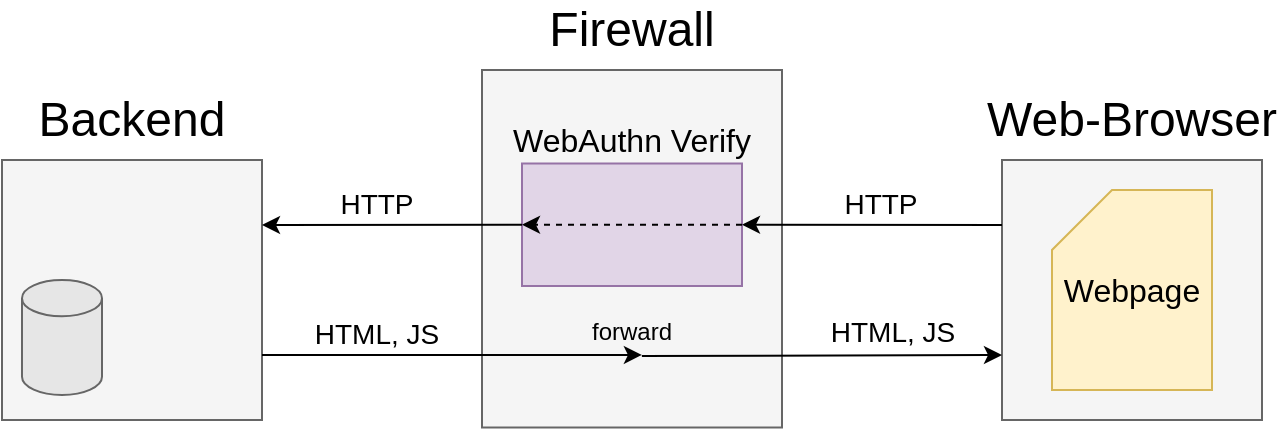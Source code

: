 <mxfile version="14.6.13" type="device"><diagram id="dSwkEufMS6fdJoP9ot1j" name="Page-1"><mxGraphModel dx="2422" dy="721" grid="1" gridSize="10" guides="1" tooltips="1" connect="1" arrows="1" fold="1" page="0" pageScale="1" pageWidth="850" pageHeight="1100" math="0" shadow="0"><root><mxCell id="0"/><mxCell id="1" parent="0"/><mxCell id="IAGDLMVb9hDo5Bd6or7n-8" value="" style="rounded=0;whiteSpace=wrap;html=1;fillColor=#f5f5f5;strokeColor=#666666;fontColor=#333333;" parent="1" vertex="1"><mxGeometry x="-340" y="485" width="130" height="130" as="geometry"/></mxCell><mxCell id="IAGDLMVb9hDo5Bd6or7n-9" value="&lt;font style=&quot;font-size: 24px&quot;&gt;Backend&lt;/font&gt;" style="text;html=1;strokeColor=none;fillColor=none;align=center;verticalAlign=middle;whiteSpace=wrap;rounded=0;" parent="1" vertex="1"><mxGeometry x="-340" y="455" width="130" height="20" as="geometry"/></mxCell><mxCell id="IAGDLMVb9hDo5Bd6or7n-10" value="" style="shape=cylinder3;whiteSpace=wrap;html=1;boundedLbl=1;backgroundOutline=1;size=9.069;strokeColor=#666666;fontColor=#333333;fillColor=#E6E6E6;" parent="1" vertex="1"><mxGeometry x="-330" y="545" width="40" height="57.5" as="geometry"/></mxCell><mxCell id="IAGDLMVb9hDo5Bd6or7n-11" value="" style="rounded=0;whiteSpace=wrap;html=1;fillColor=#f5f5f5;strokeColor=#666666;fontColor=#333333;" parent="1" vertex="1"><mxGeometry x="160" y="485" width="130" height="130" as="geometry"/></mxCell><mxCell id="IAGDLMVb9hDo5Bd6or7n-12" value="&lt;font style=&quot;font-size: 24px&quot;&gt;Web-Browser&lt;/font&gt;" style="text;html=1;strokeColor=none;fillColor=none;align=center;verticalAlign=middle;whiteSpace=wrap;rounded=0;" parent="1" vertex="1"><mxGeometry x="150" y="455" width="150" height="20" as="geometry"/></mxCell><mxCell id="IAGDLMVb9hDo5Bd6or7n-15" value="" style="rounded=0;whiteSpace=wrap;html=1;fillColor=#f5f5f5;strokeColor=#666666;fontColor=#333333;" parent="1" vertex="1"><mxGeometry x="-100" y="440" width="150" height="178.75" as="geometry"/></mxCell><mxCell id="IAGDLMVb9hDo5Bd6or7n-16" value="&lt;font style=&quot;font-size: 24px&quot;&gt;Firewall&lt;/font&gt;" style="text;html=1;strokeColor=none;fillColor=none;align=center;verticalAlign=middle;whiteSpace=wrap;rounded=0;" parent="1" vertex="1"><mxGeometry x="-100" y="410" width="150" height="20" as="geometry"/></mxCell><mxCell id="IAGDLMVb9hDo5Bd6or7n-17" value="" style="rounded=0;whiteSpace=wrap;html=1;fillColor=#e1d5e7;strokeColor=#9673a6;" parent="1" vertex="1"><mxGeometry x="-80" y="486.75" width="110" height="61.25" as="geometry"/></mxCell><mxCell id="IAGDLMVb9hDo5Bd6or7n-18" value="&lt;font style=&quot;font-size: 16px&quot;&gt;WebAuthn &lt;font style=&quot;font-size: 16px&quot;&gt;Verify&lt;/font&gt;&lt;/font&gt;" style="text;html=1;strokeColor=none;fillColor=none;align=center;verticalAlign=middle;whiteSpace=wrap;rounded=0;" parent="1" vertex="1"><mxGeometry x="-100" y="465" width="150" height="20" as="geometry"/></mxCell><mxCell id="IAGDLMVb9hDo5Bd6or7n-19" value="" style="endArrow=classic;html=1;exitX=0;exitY=0.25;exitDx=0;exitDy=0;entryX=1;entryY=0.5;entryDx=0;entryDy=0;" parent="1" source="IAGDLMVb9hDo5Bd6or7n-11" target="IAGDLMVb9hDo5Bd6or7n-17" edge="1"><mxGeometry width="50" height="50" relative="1" as="geometry"><mxPoint x="400" y="520" as="sourcePoint"/><mxPoint x="310" y="517.5" as="targetPoint"/></mxGeometry></mxCell><mxCell id="IAGDLMVb9hDo5Bd6or7n-20" value="&lt;div style=&quot;font-size: 14px&quot;&gt;&lt;font style=&quot;font-size: 14px&quot;&gt;HTTP&lt;/font&gt;&lt;/div&gt;" style="edgeLabel;html=1;align=center;verticalAlign=middle;resizable=0;points=[];" parent="IAGDLMVb9hDo5Bd6or7n-19" vertex="1" connectable="0"><mxGeometry x="-0.116" y="2" relative="1" as="geometry"><mxPoint x="-4" y="-13" as="offset"/></mxGeometry></mxCell><mxCell id="IAGDLMVb9hDo5Bd6or7n-23" value="" style="endArrow=classic;html=1;exitX=1;exitY=0.5;exitDx=0;exitDy=0;entryX=0;entryY=0.5;entryDx=0;entryDy=0;dashed=1;" parent="1" source="IAGDLMVb9hDo5Bd6or7n-17" target="IAGDLMVb9hDo5Bd6or7n-17" edge="1"><mxGeometry width="50" height="50" relative="1" as="geometry"><mxPoint x="40" y="598" as="sourcePoint"/><mxPoint x="90" y="548" as="targetPoint"/></mxGeometry></mxCell><mxCell id="IAGDLMVb9hDo5Bd6or7n-24" value="" style="endArrow=classic;html=1;exitX=0;exitY=0.5;exitDx=0;exitDy=0;entryX=1;entryY=0.25;entryDx=0;entryDy=0;" parent="1" source="IAGDLMVb9hDo5Bd6or7n-17" target="IAGDLMVb9hDo5Bd6or7n-8" edge="1"><mxGeometry width="50" height="50" relative="1" as="geometry"><mxPoint x="-70" y="560" as="sourcePoint"/><mxPoint x="-20" y="510" as="targetPoint"/></mxGeometry></mxCell><mxCell id="IAGDLMVb9hDo5Bd6or7n-25" value="&lt;font style=&quot;font-size: 14px&quot;&gt;HTTP&lt;/font&gt;&lt;font style=&quot;font-size: 14px&quot;&gt;&lt;br&gt;&lt;/font&gt;" style="edgeLabel;html=1;align=center;verticalAlign=middle;resizable=0;points=[];" parent="IAGDLMVb9hDo5Bd6or7n-24" vertex="1" connectable="0"><mxGeometry x="0.564" y="-2" relative="1" as="geometry"><mxPoint x="28" y="-9" as="offset"/></mxGeometry></mxCell><mxCell id="IAGDLMVb9hDo5Bd6or7n-26" value="" style="endArrow=classic;html=1;exitX=1;exitY=0.75;exitDx=0;exitDy=0;entryX=0.533;entryY=0.797;entryDx=0;entryDy=0;entryPerimeter=0;" parent="1" source="IAGDLMVb9hDo5Bd6or7n-8" target="IAGDLMVb9hDo5Bd6or7n-15" edge="1"><mxGeometry width="50" height="50" relative="1" as="geometry"><mxPoint x="-70" y="560" as="sourcePoint"/><mxPoint x="-20" y="510" as="targetPoint"/></mxGeometry></mxCell><mxCell id="IAGDLMVb9hDo5Bd6or7n-27" value="&lt;font style=&quot;font-size: 14px&quot;&gt;HTML, JS&lt;/font&gt;" style="edgeLabel;html=1;align=center;verticalAlign=middle;resizable=0;points=[];" parent="IAGDLMVb9hDo5Bd6or7n-26" vertex="1" connectable="0"><mxGeometry x="-0.403" y="3" relative="1" as="geometry"><mxPoint y="-8" as="offset"/></mxGeometry></mxCell><mxCell id="IAGDLMVb9hDo5Bd6or7n-30" value="forward" style="text;html=1;strokeColor=none;fillColor=none;align=center;verticalAlign=middle;whiteSpace=wrap;rounded=0;" parent="1" vertex="1"><mxGeometry x="-100" y="560.5" width="150" height="20" as="geometry"/></mxCell><mxCell id="IAGDLMVb9hDo5Bd6or7n-31" value="" style="endArrow=classic;html=1;exitX=0.533;exitY=0.8;exitDx=0;exitDy=0;entryX=0;entryY=0.75;entryDx=0;entryDy=0;exitPerimeter=0;" parent="1" source="IAGDLMVb9hDo5Bd6or7n-15" target="IAGDLMVb9hDo5Bd6or7n-11" edge="1"><mxGeometry width="50" height="50" relative="1" as="geometry"><mxPoint x="310" y="582.5" as="sourcePoint"/><mxPoint x="200" y="430" as="targetPoint"/></mxGeometry></mxCell><mxCell id="IAGDLMVb9hDo5Bd6or7n-32" value="&lt;font style=&quot;font-size: 14px&quot;&gt;HTML, JS&lt;br&gt;&lt;/font&gt;" style="edgeLabel;html=1;align=center;verticalAlign=middle;resizable=0;points=[];" parent="IAGDLMVb9hDo5Bd6or7n-31" vertex="1" connectable="0"><mxGeometry x="0.272" y="2" relative="1" as="geometry"><mxPoint x="10" y="-10" as="offset"/></mxGeometry></mxCell><mxCell id="UpSlBMFM3N1b1QHiQyrf-1" value="&lt;font style=&quot;font-size: 16px&quot;&gt;Webpage&lt;/font&gt;" style="shape=card;whiteSpace=wrap;html=1;fillColor=#fff2cc;strokeColor=#d6b656;" parent="1" vertex="1"><mxGeometry x="185" y="500" width="80" height="100" as="geometry"/></mxCell></root></mxGraphModel></diagram></mxfile>
